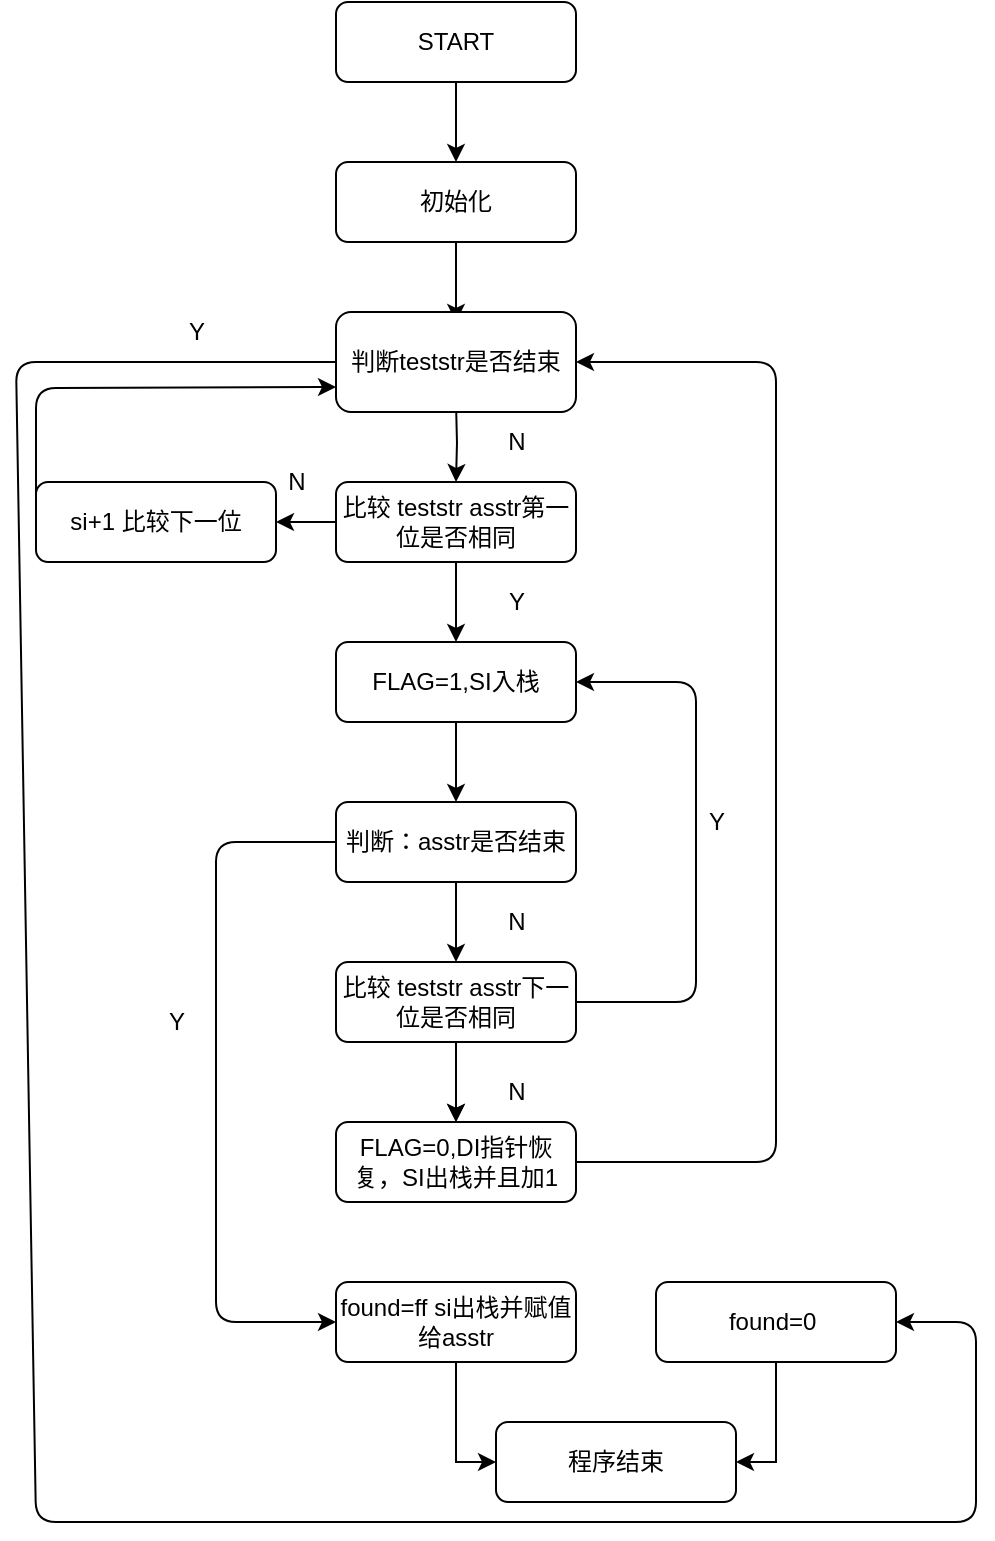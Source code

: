 <mxfile version="14.6.6" type="github">
  <diagram id="7SIDwo_pB30HjT00rfOw" name="Page-1">
    <mxGraphModel dx="1221" dy="695" grid="1" gridSize="10" guides="1" tooltips="1" connect="1" arrows="1" fold="1" page="1" pageScale="1" pageWidth="827" pageHeight="1169" math="0" shadow="0">
      <root>
        <mxCell id="0" />
        <mxCell id="1" parent="0" />
        <mxCell id="Vj21CwnsV8Kld1gtpYQf-6" value="" style="edgeStyle=orthogonalEdgeStyle;rounded=0;orthogonalLoop=1;jettySize=auto;html=1;" edge="1" parent="1" source="Vj21CwnsV8Kld1gtpYQf-4" target="Vj21CwnsV8Kld1gtpYQf-5">
          <mxGeometry relative="1" as="geometry" />
        </mxCell>
        <mxCell id="Vj21CwnsV8Kld1gtpYQf-4" value="START" style="rounded=1;whiteSpace=wrap;html=1;" vertex="1" parent="1">
          <mxGeometry x="280" y="40" width="120" height="40" as="geometry" />
        </mxCell>
        <mxCell id="Vj21CwnsV8Kld1gtpYQf-8" value="" style="edgeStyle=orthogonalEdgeStyle;rounded=0;orthogonalLoop=1;jettySize=auto;html=1;" edge="1" parent="1" source="Vj21CwnsV8Kld1gtpYQf-5">
          <mxGeometry relative="1" as="geometry">
            <mxPoint x="340" y="200" as="targetPoint" />
          </mxGeometry>
        </mxCell>
        <mxCell id="Vj21CwnsV8Kld1gtpYQf-5" value="初始化" style="rounded=1;whiteSpace=wrap;html=1;" vertex="1" parent="1">
          <mxGeometry x="280" y="120" width="120" height="40" as="geometry" />
        </mxCell>
        <mxCell id="Vj21CwnsV8Kld1gtpYQf-10" value="" style="edgeStyle=orthogonalEdgeStyle;rounded=0;orthogonalLoop=1;jettySize=auto;html=1;" edge="1" parent="1">
          <mxGeometry relative="1" as="geometry">
            <mxPoint x="340" y="240" as="sourcePoint" />
            <mxPoint x="340" y="280" as="targetPoint" />
          </mxGeometry>
        </mxCell>
        <mxCell id="Vj21CwnsV8Kld1gtpYQf-11" value="Y" style="text;html=1;align=center;verticalAlign=middle;resizable=0;points=[];autosize=1;strokeColor=none;" vertex="1" parent="1">
          <mxGeometry x="360" y="330" width="20" height="20" as="geometry" />
        </mxCell>
        <mxCell id="Vj21CwnsV8Kld1gtpYQf-12" value="判断teststr是否结束" style="whiteSpace=wrap;html=1;rounded=1;" vertex="1" parent="1">
          <mxGeometry x="280" y="195" width="120" height="50" as="geometry" />
        </mxCell>
        <mxCell id="Vj21CwnsV8Kld1gtpYQf-14" value="N" style="text;html=1;align=center;verticalAlign=middle;resizable=0;points=[];autosize=1;strokeColor=none;" vertex="1" parent="1">
          <mxGeometry x="360" y="250" width="20" height="20" as="geometry" />
        </mxCell>
        <mxCell id="Vj21CwnsV8Kld1gtpYQf-52" value="" style="edgeStyle=orthogonalEdgeStyle;rounded=0;orthogonalLoop=1;jettySize=auto;html=1;" edge="1" parent="1" source="Vj21CwnsV8Kld1gtpYQf-27" target="Vj21CwnsV8Kld1gtpYQf-51">
          <mxGeometry relative="1" as="geometry" />
        </mxCell>
        <mxCell id="Vj21CwnsV8Kld1gtpYQf-27" value="比较 teststr asstr第一位是否相同" style="whiteSpace=wrap;html=1;rounded=1;" vertex="1" parent="1">
          <mxGeometry x="280" y="280" width="120" height="40" as="geometry" />
        </mxCell>
        <mxCell id="Vj21CwnsV8Kld1gtpYQf-28" value="" style="edgeStyle=orthogonalEdgeStyle;rounded=0;orthogonalLoop=1;jettySize=auto;html=1;" edge="1" parent="1" source="Vj21CwnsV8Kld1gtpYQf-29" target="Vj21CwnsV8Kld1gtpYQf-31">
          <mxGeometry relative="1" as="geometry" />
        </mxCell>
        <mxCell id="Vj21CwnsV8Kld1gtpYQf-29" value="FLAG=1,SI入栈" style="whiteSpace=wrap;html=1;rounded=1;" vertex="1" parent="1">
          <mxGeometry x="280" y="360" width="120" height="40" as="geometry" />
        </mxCell>
        <mxCell id="Vj21CwnsV8Kld1gtpYQf-30" value="" style="edgeStyle=orthogonalEdgeStyle;rounded=0;orthogonalLoop=1;jettySize=auto;html=1;" edge="1" parent="1" source="Vj21CwnsV8Kld1gtpYQf-31" target="Vj21CwnsV8Kld1gtpYQf-33">
          <mxGeometry relative="1" as="geometry" />
        </mxCell>
        <mxCell id="Vj21CwnsV8Kld1gtpYQf-31" value="判断：asstr是否结束" style="whiteSpace=wrap;html=1;rounded=1;" vertex="1" parent="1">
          <mxGeometry x="280" y="440" width="120" height="40" as="geometry" />
        </mxCell>
        <mxCell id="Vj21CwnsV8Kld1gtpYQf-32" value="" style="edgeStyle=orthogonalEdgeStyle;rounded=0;orthogonalLoop=1;jettySize=auto;html=1;" edge="1" parent="1" source="Vj21CwnsV8Kld1gtpYQf-33" target="Vj21CwnsV8Kld1gtpYQf-35">
          <mxGeometry relative="1" as="geometry" />
        </mxCell>
        <mxCell id="Vj21CwnsV8Kld1gtpYQf-42" style="edgeStyle=orthogonalEdgeStyle;rounded=0;orthogonalLoop=1;jettySize=auto;html=1;" edge="1" parent="1" source="Vj21CwnsV8Kld1gtpYQf-33" target="Vj21CwnsV8Kld1gtpYQf-35">
          <mxGeometry relative="1" as="geometry" />
        </mxCell>
        <mxCell id="Vj21CwnsV8Kld1gtpYQf-33" value="&lt;span&gt;比较 teststr asstr下一位是否相同&lt;/span&gt;" style="whiteSpace=wrap;html=1;rounded=1;" vertex="1" parent="1">
          <mxGeometry x="280" y="520" width="120" height="40" as="geometry" />
        </mxCell>
        <mxCell id="Vj21CwnsV8Kld1gtpYQf-34" value="N" style="text;html=1;align=center;verticalAlign=middle;resizable=0;points=[];autosize=1;strokeColor=none;" vertex="1" parent="1">
          <mxGeometry x="360" y="490" width="20" height="20" as="geometry" />
        </mxCell>
        <mxCell id="Vj21CwnsV8Kld1gtpYQf-35" value="FLAG=0,DI指针恢复，SI出栈并且加1" style="whiteSpace=wrap;html=1;rounded=1;" vertex="1" parent="1">
          <mxGeometry x="280" y="600" width="120" height="40" as="geometry" />
        </mxCell>
        <mxCell id="Vj21CwnsV8Kld1gtpYQf-36" value="N" style="text;html=1;align=center;verticalAlign=middle;resizable=0;points=[];autosize=1;strokeColor=none;" vertex="1" parent="1">
          <mxGeometry x="360" y="575" width="20" height="20" as="geometry" />
        </mxCell>
        <mxCell id="Vj21CwnsV8Kld1gtpYQf-37" value="" style="endArrow=classic;html=1;exitX=1;exitY=0.5;exitDx=0;exitDy=0;entryX=1;entryY=0.5;entryDx=0;entryDy=0;" edge="1" parent="1" source="Vj21CwnsV8Kld1gtpYQf-33" target="Vj21CwnsV8Kld1gtpYQf-29">
          <mxGeometry width="50" height="50" relative="1" as="geometry">
            <mxPoint x="390" y="420" as="sourcePoint" />
            <mxPoint x="460" y="370" as="targetPoint" />
            <Array as="points">
              <mxPoint x="460" y="540" />
              <mxPoint x="460" y="380" />
            </Array>
          </mxGeometry>
        </mxCell>
        <mxCell id="Vj21CwnsV8Kld1gtpYQf-38" value="Y" style="text;html=1;align=center;verticalAlign=middle;resizable=0;points=[];autosize=1;strokeColor=none;" vertex="1" parent="1">
          <mxGeometry x="460" y="440" width="20" height="20" as="geometry" />
        </mxCell>
        <mxCell id="Vj21CwnsV8Kld1gtpYQf-41" value="" style="endArrow=classic;html=1;exitX=0.5;exitY=1;exitDx=0;exitDy=0;entryX=0.5;entryY=0;entryDx=0;entryDy=0;" edge="1" parent="1" source="Vj21CwnsV8Kld1gtpYQf-27" target="Vj21CwnsV8Kld1gtpYQf-29">
          <mxGeometry width="50" height="50" relative="1" as="geometry">
            <mxPoint x="390" y="460" as="sourcePoint" />
            <mxPoint x="440" y="410" as="targetPoint" />
          </mxGeometry>
        </mxCell>
        <mxCell id="Vj21CwnsV8Kld1gtpYQf-61" value="" style="edgeStyle=orthogonalEdgeStyle;rounded=0;orthogonalLoop=1;jettySize=auto;html=1;" edge="1" parent="1" source="Vj21CwnsV8Kld1gtpYQf-43" target="Vj21CwnsV8Kld1gtpYQf-57">
          <mxGeometry relative="1" as="geometry">
            <Array as="points">
              <mxPoint x="340" y="770" />
            </Array>
          </mxGeometry>
        </mxCell>
        <mxCell id="Vj21CwnsV8Kld1gtpYQf-43" value="found=ff si出栈并赋值给asstr" style="rounded=1;whiteSpace=wrap;html=1;" vertex="1" parent="1">
          <mxGeometry x="280" y="680" width="120" height="40" as="geometry" />
        </mxCell>
        <mxCell id="Vj21CwnsV8Kld1gtpYQf-45" value="" style="endArrow=classic;html=1;exitX=0;exitY=0.5;exitDx=0;exitDy=0;entryX=0;entryY=0.5;entryDx=0;entryDy=0;" edge="1" parent="1" source="Vj21CwnsV8Kld1gtpYQf-31" target="Vj21CwnsV8Kld1gtpYQf-43">
          <mxGeometry width="50" height="50" relative="1" as="geometry">
            <mxPoint x="390" y="560" as="sourcePoint" />
            <mxPoint x="440" y="510" as="targetPoint" />
            <Array as="points">
              <mxPoint x="220" y="460" />
              <mxPoint x="220" y="700" />
            </Array>
          </mxGeometry>
        </mxCell>
        <mxCell id="Vj21CwnsV8Kld1gtpYQf-46" value="Y" style="text;html=1;align=center;verticalAlign=middle;resizable=0;points=[];autosize=1;strokeColor=none;" vertex="1" parent="1">
          <mxGeometry x="190" y="540" width="20" height="20" as="geometry" />
        </mxCell>
        <mxCell id="Vj21CwnsV8Kld1gtpYQf-47" value="" style="endArrow=classic;html=1;exitX=1;exitY=0.5;exitDx=0;exitDy=0;entryX=1;entryY=0.5;entryDx=0;entryDy=0;" edge="1" parent="1" source="Vj21CwnsV8Kld1gtpYQf-35" target="Vj21CwnsV8Kld1gtpYQf-12">
          <mxGeometry width="50" height="50" relative="1" as="geometry">
            <mxPoint x="450" y="500" as="sourcePoint" />
            <mxPoint x="500" y="290" as="targetPoint" />
            <Array as="points">
              <mxPoint x="500" y="620" />
              <mxPoint x="500" y="220" />
            </Array>
          </mxGeometry>
        </mxCell>
        <mxCell id="Vj21CwnsV8Kld1gtpYQf-63" value="" style="edgeStyle=orthogonalEdgeStyle;rounded=0;orthogonalLoop=1;jettySize=auto;html=1;entryX=1;entryY=0.5;entryDx=0;entryDy=0;" edge="1" parent="1" source="Vj21CwnsV8Kld1gtpYQf-48" target="Vj21CwnsV8Kld1gtpYQf-57">
          <mxGeometry relative="1" as="geometry" />
        </mxCell>
        <mxCell id="Vj21CwnsV8Kld1gtpYQf-48" value="found=0&amp;nbsp;" style="rounded=1;whiteSpace=wrap;html=1;" vertex="1" parent="1">
          <mxGeometry x="440" y="680" width="120" height="40" as="geometry" />
        </mxCell>
        <mxCell id="Vj21CwnsV8Kld1gtpYQf-49" value="" style="endArrow=classic;html=1;exitX=0;exitY=0.5;exitDx=0;exitDy=0;entryX=1;entryY=0.5;entryDx=0;entryDy=0;" edge="1" parent="1" source="Vj21CwnsV8Kld1gtpYQf-12" target="Vj21CwnsV8Kld1gtpYQf-48">
          <mxGeometry width="50" height="50" relative="1" as="geometry">
            <mxPoint x="470" y="410" as="sourcePoint" />
            <mxPoint x="520" y="360" as="targetPoint" />
            <Array as="points">
              <mxPoint x="120" y="220" />
              <mxPoint x="130" y="800" />
              <mxPoint x="500" y="800" />
              <mxPoint x="600" y="800" />
              <mxPoint x="600" y="700" />
            </Array>
          </mxGeometry>
        </mxCell>
        <mxCell id="Vj21CwnsV8Kld1gtpYQf-50" value="Y" style="text;html=1;align=center;verticalAlign=middle;resizable=0;points=[];autosize=1;strokeColor=none;" vertex="1" parent="1">
          <mxGeometry x="200" y="195" width="20" height="20" as="geometry" />
        </mxCell>
        <mxCell id="Vj21CwnsV8Kld1gtpYQf-51" value="si+1 比较下一位" style="rounded=1;whiteSpace=wrap;html=1;" vertex="1" parent="1">
          <mxGeometry x="130" y="280" width="120" height="40" as="geometry" />
        </mxCell>
        <mxCell id="Vj21CwnsV8Kld1gtpYQf-53" value="N" style="text;html=1;align=center;verticalAlign=middle;resizable=0;points=[];autosize=1;strokeColor=none;" vertex="1" parent="1">
          <mxGeometry x="250" y="270" width="20" height="20" as="geometry" />
        </mxCell>
        <mxCell id="Vj21CwnsV8Kld1gtpYQf-56" value="" style="endArrow=classic;html=1;exitX=0;exitY=0.5;exitDx=0;exitDy=0;entryX=0;entryY=0.75;entryDx=0;entryDy=0;" edge="1" parent="1" source="Vj21CwnsV8Kld1gtpYQf-51" target="Vj21CwnsV8Kld1gtpYQf-12">
          <mxGeometry width="50" height="50" relative="1" as="geometry">
            <mxPoint x="450" y="280" as="sourcePoint" />
            <mxPoint x="500" y="230" as="targetPoint" />
            <Array as="points">
              <mxPoint x="130" y="233" />
            </Array>
          </mxGeometry>
        </mxCell>
        <mxCell id="Vj21CwnsV8Kld1gtpYQf-57" value="程序结束" style="rounded=1;whiteSpace=wrap;html=1;" vertex="1" parent="1">
          <mxGeometry x="360" y="750" width="120" height="40" as="geometry" />
        </mxCell>
      </root>
    </mxGraphModel>
  </diagram>
</mxfile>
